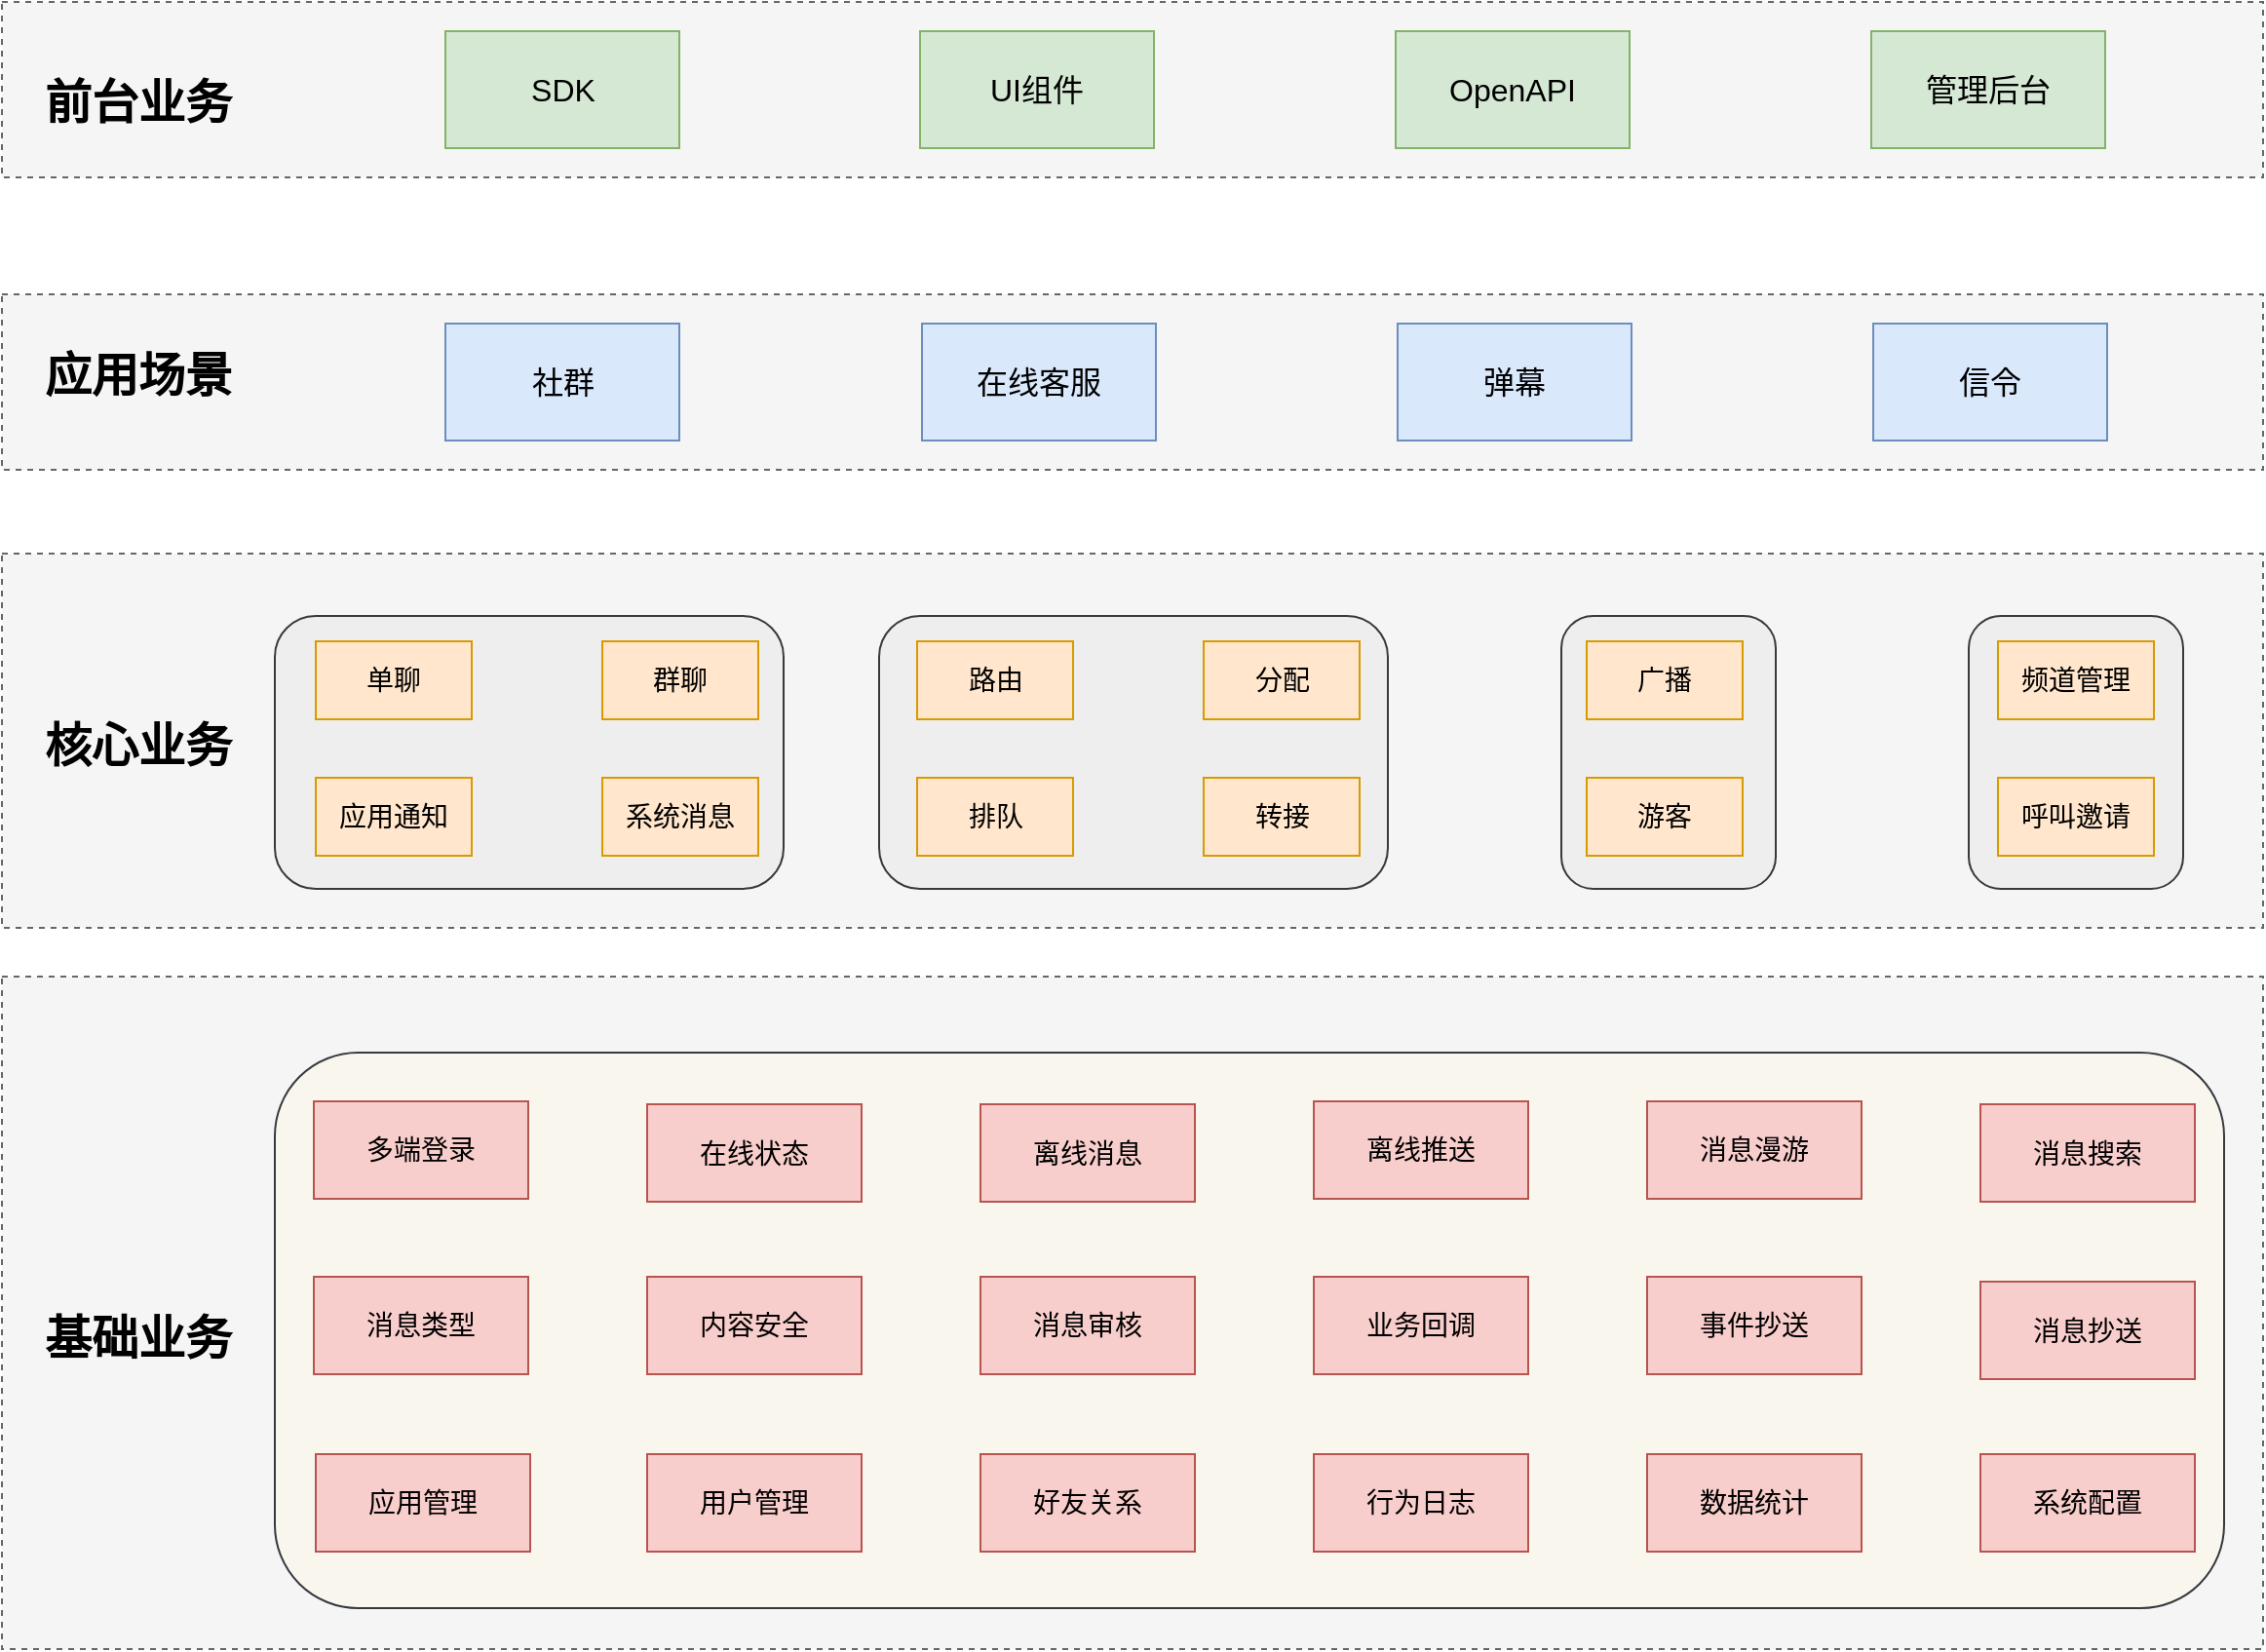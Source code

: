 <mxfile version="12.2.2" type="device" pages="1"><diagram id="ZVccWvmsgR110-_JcxgX" name="第 1 页"><mxGraphModel dx="946" dy="638" grid="1" gridSize="10" guides="1" tooltips="1" connect="1" arrows="1" fold="1" page="1" pageScale="1" pageWidth="1169" pageHeight="827" background="none" math="0" shadow="0"><root><mxCell id="0"/><mxCell id="1" parent="0"/><mxCell id="NkFzjaYWx_QMUl7saGgt-57" value="" style="rounded=0;whiteSpace=wrap;html=1;fillColor=#f5f5f5;strokeColor=#666666;dashed=1;fontColor=#333333;" parent="1" vertex="1"><mxGeometry x="460" y="645" width="1160" height="345" as="geometry"/></mxCell><mxCell id="NkFzjaYWx_QMUl7saGgt-56" value="" style="rounded=0;whiteSpace=wrap;html=1;fillColor=#f5f5f5;strokeColor=#666666;dashed=1;fontColor=#333333;" parent="1" vertex="1"><mxGeometry x="460" y="428" width="1160" height="192" as="geometry"/></mxCell><mxCell id="NkFzjaYWx_QMUl7saGgt-55" value="" style="rounded=0;whiteSpace=wrap;html=1;fillColor=#f5f5f5;strokeColor=#666666;dashed=1;fontColor=#333333;" parent="1" vertex="1"><mxGeometry x="460" y="295" width="1160" height="90" as="geometry"/></mxCell><mxCell id="NkFzjaYWx_QMUl7saGgt-54" value="" style="rounded=0;whiteSpace=wrap;html=1;fillColor=#f5f5f5;strokeColor=#666666;dashed=1;fontColor=#333333;" parent="1" vertex="1"><mxGeometry x="460" y="145" width="1160" height="90" as="geometry"/></mxCell><mxCell id="NkFzjaYWx_QMUl7saGgt-53" value="" style="rounded=1;whiteSpace=wrap;html=1;fillColor=#f9f7ed;strokeColor=#36393d;" parent="1" vertex="1"><mxGeometry x="600" y="684" width="1000" height="285" as="geometry"/></mxCell><mxCell id="NkFzjaYWx_QMUl7saGgt-52" value="" style="rounded=1;whiteSpace=wrap;html=1;fillColor=#eeeeee;strokeColor=#36393d;" parent="1" vertex="1"><mxGeometry x="1469" y="460" width="110" height="140" as="geometry"/></mxCell><mxCell id="NkFzjaYWx_QMUl7saGgt-1" value="SDK" style="rounded=0;whiteSpace=wrap;html=1;fillColor=#d5e8d4;strokeColor=#82b366;fontSize=16;" parent="1" vertex="1"><mxGeometry x="687.5" y="160" width="120" height="60" as="geometry"/></mxCell><mxCell id="NkFzjaYWx_QMUl7saGgt-2" value="UI组件" style="rounded=0;whiteSpace=wrap;html=1;fillColor=#d5e8d4;strokeColor=#82b366;fontSize=16;" parent="1" vertex="1"><mxGeometry x="931" y="160" width="120" height="60" as="geometry"/></mxCell><mxCell id="NkFzjaYWx_QMUl7saGgt-3" value="OpenAPI" style="rounded=0;whiteSpace=wrap;html=1;fillColor=#d5e8d4;strokeColor=#82b366;fontSize=16;" parent="1" vertex="1"><mxGeometry x="1175" y="160" width="120" height="60" as="geometry"/></mxCell><mxCell id="NkFzjaYWx_QMUl7saGgt-4" value="管理后台" style="rounded=0;whiteSpace=wrap;html=1;fillColor=#d5e8d4;strokeColor=#82b366;fontSize=16;" parent="1" vertex="1"><mxGeometry x="1419" y="160" width="120" height="60" as="geometry"/></mxCell><mxCell id="NkFzjaYWx_QMUl7saGgt-5" value="社群" style="rounded=0;whiteSpace=wrap;html=1;fillColor=#dae8fc;strokeColor=#6c8ebf;fontSize=16;" parent="1" vertex="1"><mxGeometry x="687.5" y="310" width="120" height="60" as="geometry"/></mxCell><mxCell id="NkFzjaYWx_QMUl7saGgt-6" value="在线客服" style="rounded=0;whiteSpace=wrap;html=1;fillColor=#dae8fc;strokeColor=#6c8ebf;fontSize=16;" parent="1" vertex="1"><mxGeometry x="932" y="310" width="120" height="60" as="geometry"/></mxCell><mxCell id="NkFzjaYWx_QMUl7saGgt-7" value="弹幕" style="rounded=0;whiteSpace=wrap;html=1;fillColor=#dae8fc;strokeColor=#6c8ebf;fontSize=16;" parent="1" vertex="1"><mxGeometry x="1176" y="310" width="120" height="60" as="geometry"/></mxCell><mxCell id="NkFzjaYWx_QMUl7saGgt-8" value="信令" style="rounded=0;whiteSpace=wrap;html=1;fillColor=#dae8fc;strokeColor=#6c8ebf;fontSize=16;" parent="1" vertex="1"><mxGeometry x="1420" y="310" width="120" height="60" as="geometry"/></mxCell><mxCell id="NkFzjaYWx_QMUl7saGgt-27" value="频道管理" style="rounded=0;whiteSpace=wrap;html=1;fillColor=#ffe6cc;strokeColor=#d79b00;fontSize=14;" parent="1" vertex="1"><mxGeometry x="1484" y="473" width="80" height="40" as="geometry"/></mxCell><mxCell id="NkFzjaYWx_QMUl7saGgt-28" value="呼叫邀请" style="rounded=0;whiteSpace=wrap;html=1;fillColor=#ffe6cc;strokeColor=#d79b00;fontSize=14;" parent="1" vertex="1"><mxGeometry x="1484" y="543" width="80" height="40" as="geometry"/></mxCell><mxCell id="NkFzjaYWx_QMUl7saGgt-32" value="离线消息" style="rounded=0;whiteSpace=wrap;html=1;fillColor=#f8cecc;strokeColor=#b85450;fontSize=14;" parent="1" vertex="1"><mxGeometry x="962" y="710.5" width="110" height="50" as="geometry"/></mxCell><mxCell id="NkFzjaYWx_QMUl7saGgt-33" value="离线推送" style="rounded=0;whiteSpace=wrap;html=1;fillColor=#f8cecc;strokeColor=#b85450;fontSize=14;" parent="1" vertex="1"><mxGeometry x="1133" y="709" width="110" height="50" as="geometry"/></mxCell><mxCell id="NkFzjaYWx_QMUl7saGgt-34" value="多端登录" style="rounded=0;whiteSpace=wrap;html=1;fillColor=#f8cecc;strokeColor=#b85450;fontSize=14;" parent="1" vertex="1"><mxGeometry x="620" y="709" width="110" height="50" as="geometry"/></mxCell><mxCell id="NkFzjaYWx_QMUl7saGgt-35" value="内容安全" style="rounded=0;whiteSpace=wrap;html=1;fillColor=#f8cecc;strokeColor=#b85450;fontSize=14;" parent="1" vertex="1"><mxGeometry x="791" y="799" width="110" height="50" as="geometry"/></mxCell><mxCell id="NkFzjaYWx_QMUl7saGgt-36" value="消息搜索" style="rounded=0;whiteSpace=wrap;html=1;fillColor=#f8cecc;strokeColor=#b85450;fontSize=14;" parent="1" vertex="1"><mxGeometry x="1475" y="710.5" width="110" height="50" as="geometry"/></mxCell><mxCell id="NkFzjaYWx_QMUl7saGgt-37" value="消息审核" style="rounded=0;whiteSpace=wrap;html=1;fillColor=#f8cecc;strokeColor=#b85450;fontSize=14;" parent="1" vertex="1"><mxGeometry x="962" y="799" width="110" height="50" as="geometry"/></mxCell><mxCell id="NkFzjaYWx_QMUl7saGgt-38" value="应用管理" style="rounded=0;whiteSpace=wrap;html=1;fillColor=#f8cecc;strokeColor=#b85450;fontSize=14;" parent="1" vertex="1"><mxGeometry x="621" y="890" width="110" height="50" as="geometry"/></mxCell><mxCell id="NkFzjaYWx_QMUl7saGgt-39" value="用户管理" style="rounded=0;whiteSpace=wrap;html=1;fillColor=#f8cecc;strokeColor=#b85450;fontSize=14;" parent="1" vertex="1"><mxGeometry x="791" y="890" width="110" height="50" as="geometry"/></mxCell><mxCell id="NkFzjaYWx_QMUl7saGgt-40" value="消息抄送" style="rounded=0;whiteSpace=wrap;html=1;fillColor=#f8cecc;strokeColor=#b85450;fontSize=14;" parent="1" vertex="1"><mxGeometry x="1475" y="801.5" width="110" height="50" as="geometry"/></mxCell><mxCell id="NkFzjaYWx_QMUl7saGgt-41" value="事件抄送" style="rounded=0;whiteSpace=wrap;html=1;fillColor=#f8cecc;strokeColor=#b85450;fontSize=14;" parent="1" vertex="1"><mxGeometry x="1304" y="799" width="110" height="50" as="geometry"/></mxCell><mxCell id="NkFzjaYWx_QMUl7saGgt-42" value="消息漫游" style="rounded=0;whiteSpace=wrap;html=1;fillColor=#f8cecc;strokeColor=#b85450;fontSize=14;" parent="1" vertex="1"><mxGeometry x="1304" y="709" width="110" height="50" as="geometry"/></mxCell><mxCell id="NkFzjaYWx_QMUl7saGgt-43" value="消息类型" style="rounded=0;whiteSpace=wrap;html=1;fillColor=#f8cecc;strokeColor=#b85450;fontSize=14;" parent="1" vertex="1"><mxGeometry x="620" y="799" width="110" height="50" as="geometry"/></mxCell><mxCell id="NkFzjaYWx_QMUl7saGgt-44" value="行为日志" style="rounded=0;whiteSpace=wrap;html=1;fillColor=#f8cecc;strokeColor=#b85450;fontSize=14;" parent="1" vertex="1"><mxGeometry x="1133" y="890" width="110" height="50" as="geometry"/></mxCell><mxCell id="NkFzjaYWx_QMUl7saGgt-45" value="数据统计" style="rounded=0;whiteSpace=wrap;html=1;fillColor=#f8cecc;strokeColor=#b85450;fontSize=14;" parent="1" vertex="1"><mxGeometry x="1304" y="890" width="110" height="50" as="geometry"/></mxCell><mxCell id="NkFzjaYWx_QMUl7saGgt-46" value="业务回调" style="rounded=0;whiteSpace=wrap;html=1;fillColor=#f8cecc;strokeColor=#b85450;fontSize=14;" parent="1" vertex="1"><mxGeometry x="1133" y="799" width="110" height="50" as="geometry"/></mxCell><mxCell id="NkFzjaYWx_QMUl7saGgt-47" value="在线状态" style="rounded=0;whiteSpace=wrap;html=1;fillColor=#f8cecc;strokeColor=#b85450;fontSize=14;" parent="1" vertex="1"><mxGeometry x="791" y="710.5" width="110" height="50" as="geometry"/></mxCell><mxCell id="NkFzjaYWx_QMUl7saGgt-61" value="&lt;b&gt;&lt;font style=&quot;font-size: 24px&quot;&gt;前台业务&lt;/font&gt;&lt;/b&gt;" style="text;html=1;resizable=0;points=[];autosize=1;align=left;verticalAlign=top;spacingTop=-4;" parent="1" vertex="1"><mxGeometry x="480" y="180" width="110" height="20" as="geometry"/></mxCell><mxCell id="NkFzjaYWx_QMUl7saGgt-62" value="&lt;span style=&quot;font-size: 24px&quot;&gt;&lt;b&gt;应用场景&lt;/b&gt;&lt;/span&gt;" style="text;html=1;resizable=0;points=[];autosize=1;align=left;verticalAlign=top;spacingTop=-4;" parent="1" vertex="1"><mxGeometry x="480" y="320" width="110" height="20" as="geometry"/></mxCell><mxCell id="NkFzjaYWx_QMUl7saGgt-63" value="&lt;span style=&quot;font-size: 24px&quot;&gt;&lt;b&gt;核心业务&lt;/b&gt;&lt;/span&gt;" style="text;html=1;resizable=0;points=[];autosize=1;align=left;verticalAlign=top;spacingTop=-4;" parent="1" vertex="1"><mxGeometry x="480" y="510" width="110" height="20" as="geometry"/></mxCell><mxCell id="NkFzjaYWx_QMUl7saGgt-64" value="&lt;span style=&quot;font-size: 24px&quot;&gt;&lt;b&gt;基础业务&lt;/b&gt;&lt;/span&gt;" style="text;html=1;resizable=0;points=[];autosize=1;align=left;verticalAlign=top;spacingTop=-4;" parent="1" vertex="1"><mxGeometry x="480" y="814" width="110" height="20" as="geometry"/></mxCell><mxCell id="NkFzjaYWx_QMUl7saGgt-65" value="系统配置" style="rounded=0;whiteSpace=wrap;html=1;fillColor=#f8cecc;strokeColor=#b85450;fontSize=14;" parent="1" vertex="1"><mxGeometry x="1475" y="890" width="110" height="50" as="geometry"/></mxCell><mxCell id="NkFzjaYWx_QMUl7saGgt-66" value="好友关系" style="rounded=0;whiteSpace=wrap;html=1;fillColor=#f8cecc;strokeColor=#b85450;fontSize=14;" parent="1" vertex="1"><mxGeometry x="962" y="890" width="110" height="50" as="geometry"/></mxCell><mxCell id="NkFzjaYWx_QMUl7saGgt-49" value="" style="rounded=1;whiteSpace=wrap;html=1;fillColor=#eeeeee;strokeColor=#36393d;" parent="1" vertex="1"><mxGeometry x="600" y="460" width="261" height="140" as="geometry"/></mxCell><mxCell id="NkFzjaYWx_QMUl7saGgt-12" value="单聊" style="rounded=0;whiteSpace=wrap;html=1;fillColor=#ffe6cc;strokeColor=#d79b00;fontSize=14;" parent="1" vertex="1"><mxGeometry x="621" y="473" width="80" height="40" as="geometry"/></mxCell><mxCell id="NkFzjaYWx_QMUl7saGgt-13" value="系统消息" style="rounded=0;whiteSpace=wrap;html=1;fillColor=#ffe6cc;strokeColor=#d79b00;fontSize=14;" parent="1" vertex="1"><mxGeometry x="768" y="543" width="80" height="40" as="geometry"/></mxCell><mxCell id="NkFzjaYWx_QMUl7saGgt-14" value="群聊" style="rounded=0;whiteSpace=wrap;html=1;fillColor=#ffe6cc;strokeColor=#d79b00;fontSize=14;" parent="1" vertex="1"><mxGeometry x="768" y="473" width="80" height="40" as="geometry"/></mxCell><mxCell id="NkFzjaYWx_QMUl7saGgt-15" value="应用通知" style="rounded=0;whiteSpace=wrap;html=1;fillColor=#ffe6cc;strokeColor=#d79b00;fontSize=14;" parent="1" vertex="1"><mxGeometry x="621" y="543" width="80" height="40" as="geometry"/></mxCell><mxCell id="NkFzjaYWx_QMUl7saGgt-50" value="" style="rounded=1;whiteSpace=wrap;html=1;fillColor=#eeeeee;strokeColor=#36393d;" parent="1" vertex="1"><mxGeometry x="910" y="460" width="261" height="140" as="geometry"/></mxCell><mxCell id="NkFzjaYWx_QMUl7saGgt-16" value="路由" style="rounded=0;whiteSpace=wrap;html=1;fillColor=#ffe6cc;strokeColor=#d79b00;fontSize=14;" parent="1" vertex="1"><mxGeometry x="929.5" y="473" width="80" height="40" as="geometry"/></mxCell><mxCell id="NkFzjaYWx_QMUl7saGgt-19" value="分配" style="rounded=0;whiteSpace=wrap;html=1;fillColor=#ffe6cc;strokeColor=#d79b00;fontSize=14;" parent="1" vertex="1"><mxGeometry x="1076.5" y="473" width="80" height="40" as="geometry"/></mxCell><mxCell id="NkFzjaYWx_QMUl7saGgt-20" value="排队" style="rounded=0;whiteSpace=wrap;html=1;fillColor=#ffe6cc;strokeColor=#d79b00;fontSize=14;" parent="1" vertex="1"><mxGeometry x="929.5" y="543" width="80" height="40" as="geometry"/></mxCell><mxCell id="NkFzjaYWx_QMUl7saGgt-23" value="转接" style="rounded=0;whiteSpace=wrap;html=1;fillColor=#ffe6cc;strokeColor=#d79b00;fontSize=14;" parent="1" vertex="1"><mxGeometry x="1076.5" y="543" width="80" height="40" as="geometry"/></mxCell><mxCell id="NkFzjaYWx_QMUl7saGgt-51" value="" style="rounded=1;whiteSpace=wrap;html=1;fillColor=#eeeeee;strokeColor=#36393d;" parent="1" vertex="1"><mxGeometry x="1260" y="460" width="110" height="140" as="geometry"/></mxCell><mxCell id="NkFzjaYWx_QMUl7saGgt-25" value="广播" style="rounded=0;whiteSpace=wrap;html=1;fillColor=#ffe6cc;strokeColor=#d79b00;fontSize=14;" parent="1" vertex="1"><mxGeometry x="1273" y="473" width="80" height="40" as="geometry"/></mxCell><mxCell id="NkFzjaYWx_QMUl7saGgt-26" value="游客" style="rounded=0;whiteSpace=wrap;html=1;fillColor=#ffe6cc;strokeColor=#d79b00;fontSize=14;" parent="1" vertex="1"><mxGeometry x="1273" y="543" width="80" height="40" as="geometry"/></mxCell></root></mxGraphModel></diagram></mxfile>